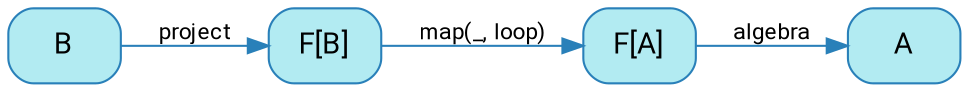 digraph {
    bgcolor=transparent
    splines=false
    rankdir=LR

    // Default theme: enabled
    node[shape="rectangle" style="rounded,filled" color="#2980B9" fillcolor="#b2ebf2" fontcolor="#000000" fontname="Segoe UI,Roboto,Helvetica,Arial,sans-serif"]
    edge [color="#2980B9" fontcolor="#000000" fontname="Segoe UI,Roboto,Helvetica,Arial,sans-serif" fontsize=11]

    ListFList[label="F[B]"]
    ListFA[label="F[A]"]

    B         -> ListFList [label=project]
    ListFList -> ListFA[label="map(_, loop)"]
    ListFA    -> A [label=algebra]
}
